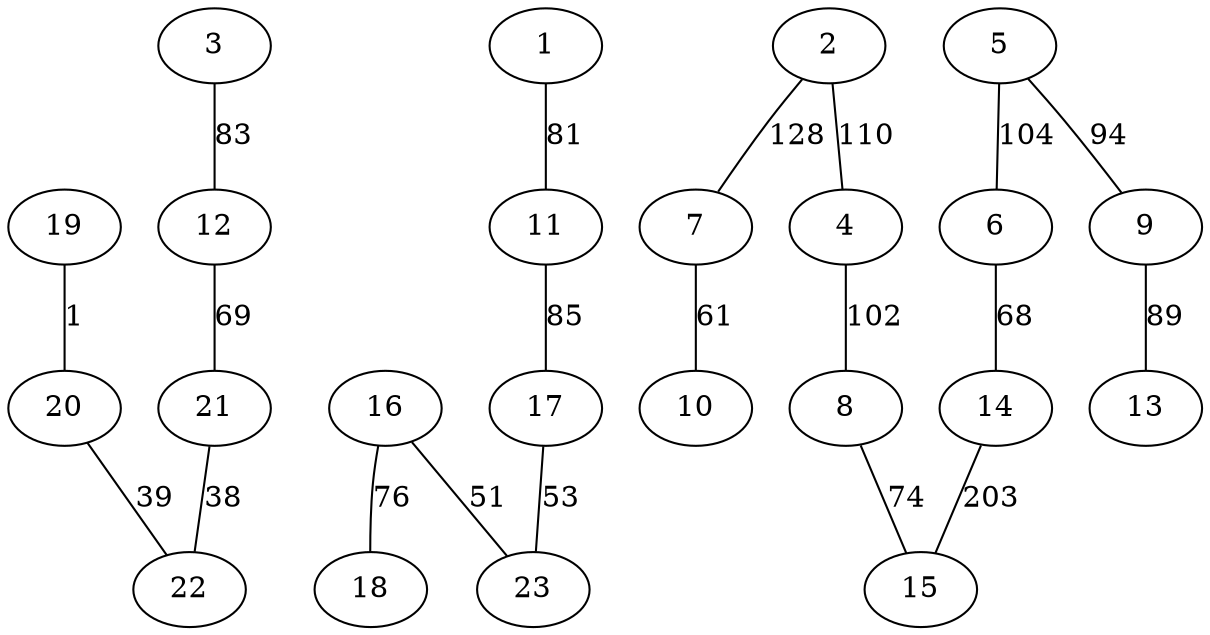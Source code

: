 graph {
"19" -- "20" [label="1"]
"21" -- "22" [label="38"]
"20" -- "22" [label="39"]
"16" -- "23" [label="51"]
"17" -- "23" [label="53"]
"7" -- "10" [label="61"]
"6" -- "14" [label="68"]
"12" -- "21" [label="69"]
"8" -- "15" [label="74"]
"16" -- "18" [label="76"]
"1" -- "11" [label="81"]
"3" -- "12" [label="83"]
"11" -- "17" [label="85"]
"9" -- "13" [label="89"]
"5" -- "9" [label="94"]
"4" -- "8" [label="102"]
"5" -- "6" [label="104"]
"2" -- "4" [label="110"]
"2" -- "7" [label="128"]
"14" -- "15" [label="203"]
}